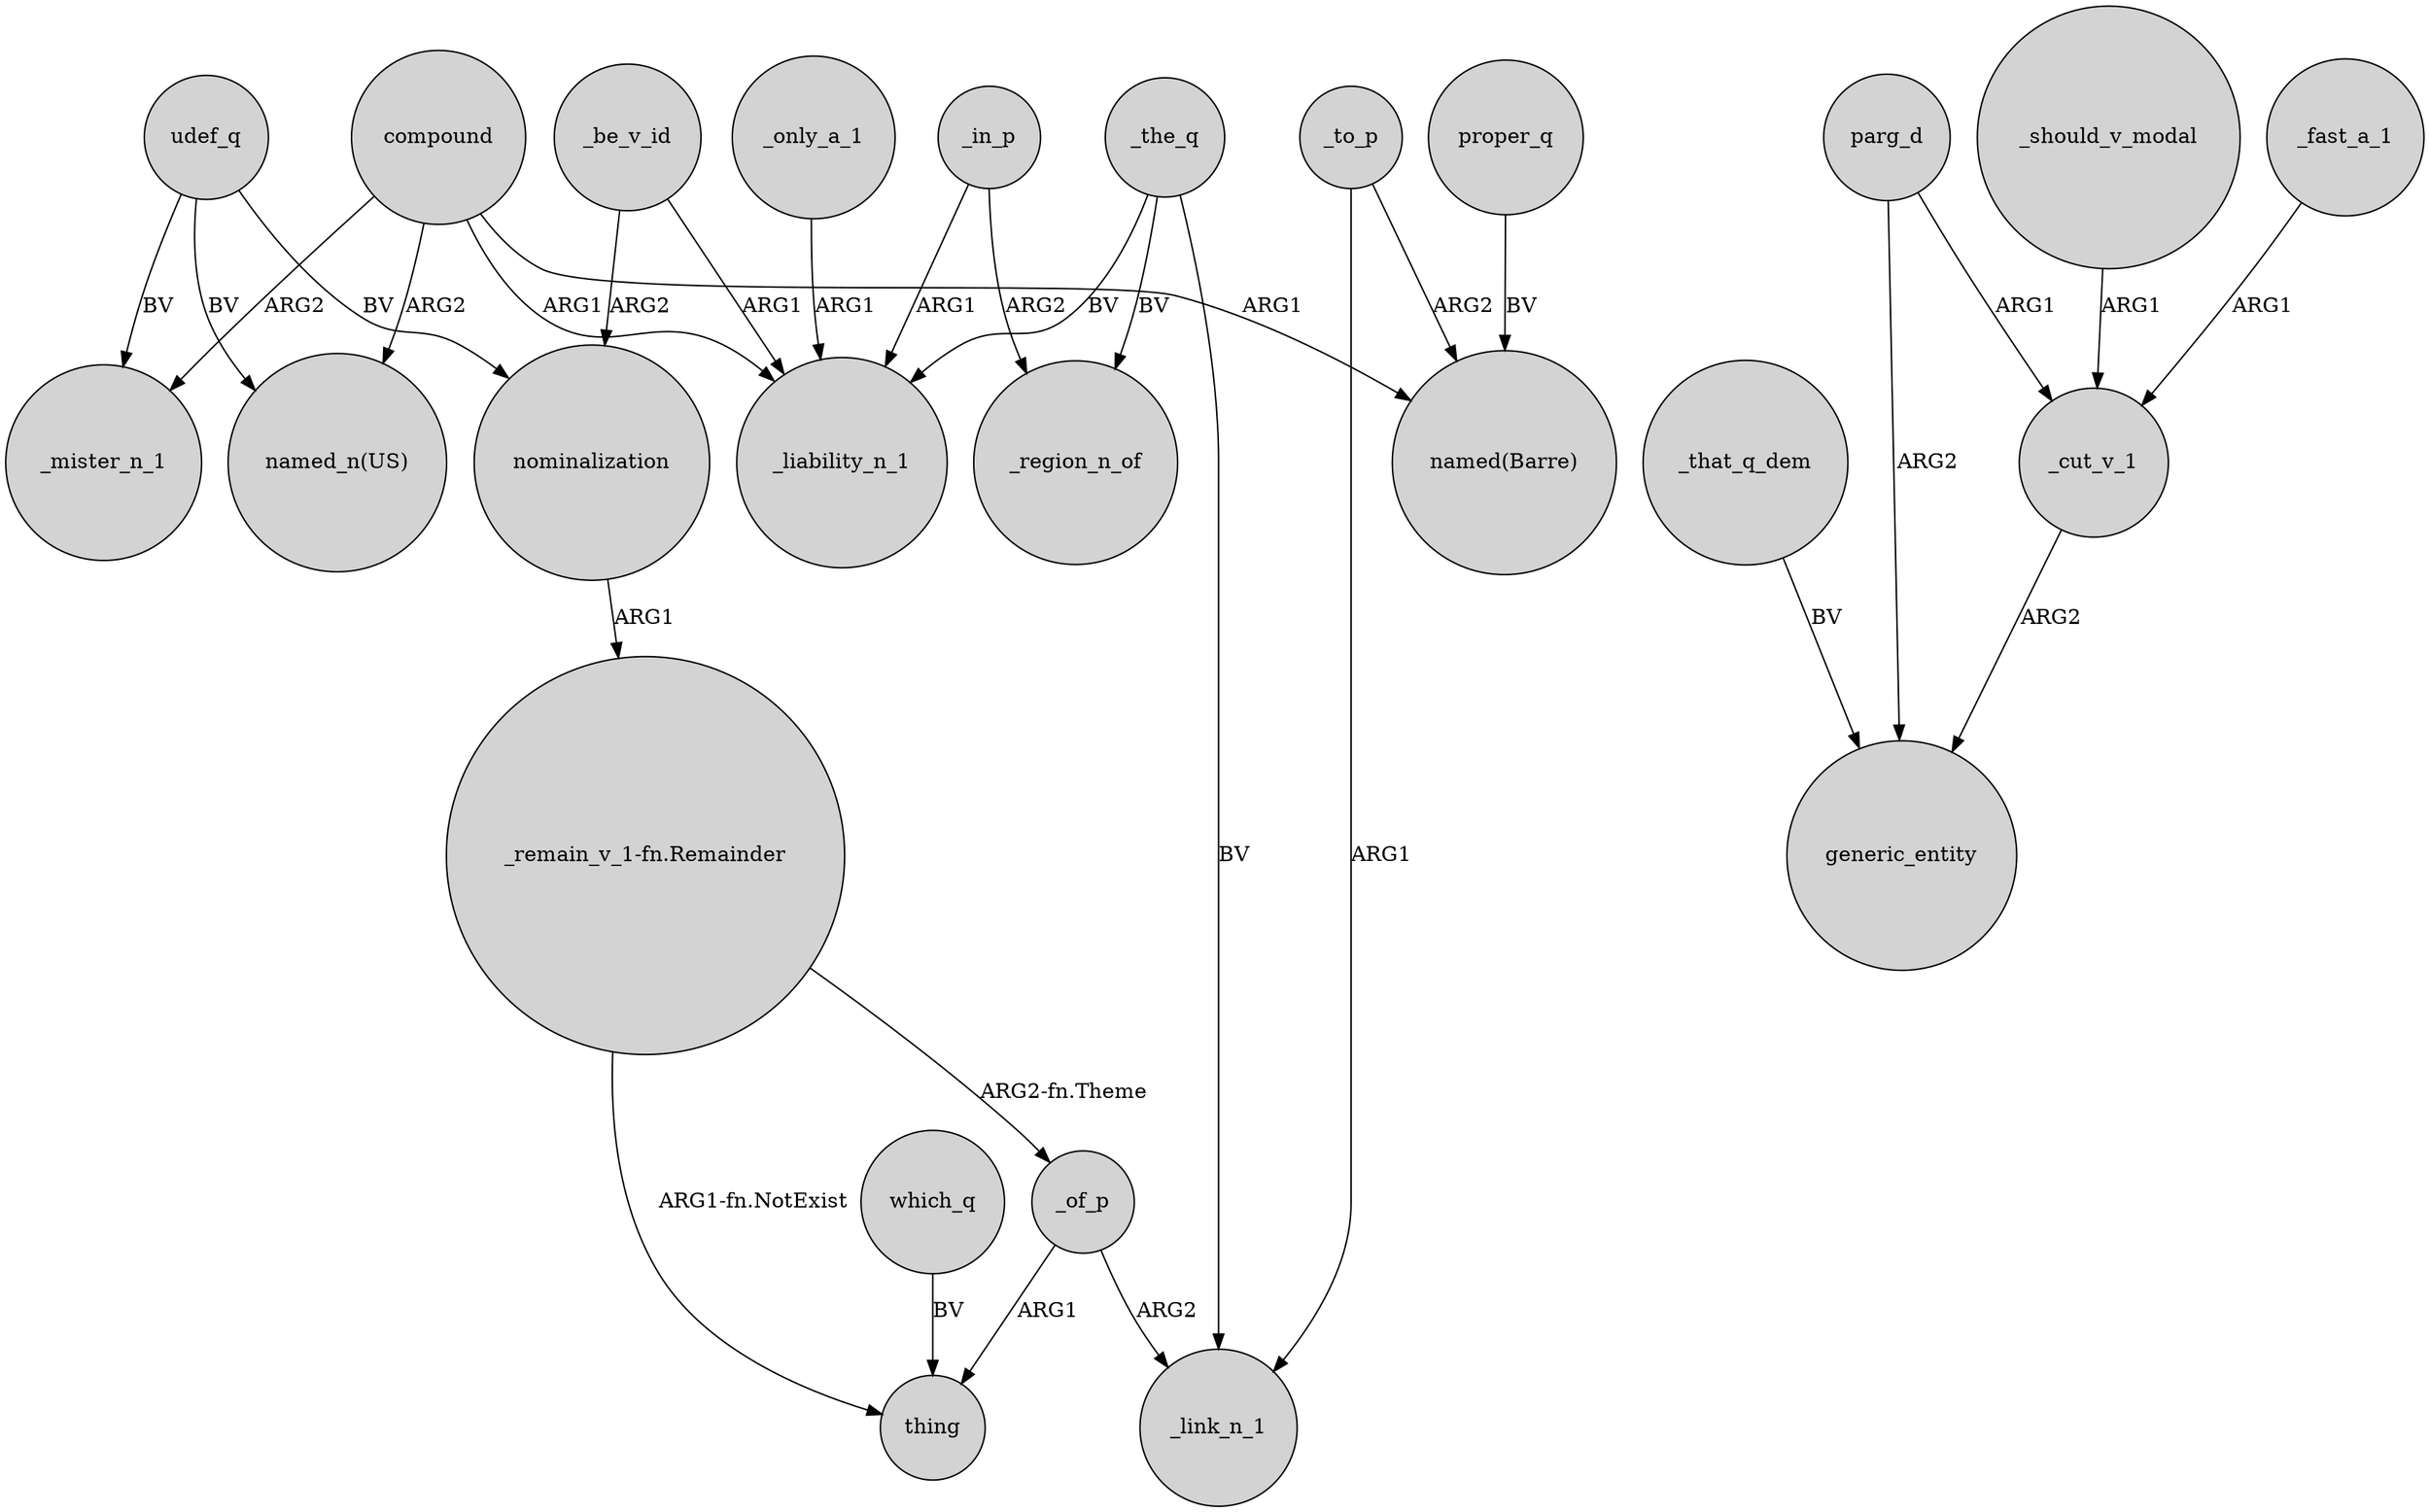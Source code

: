 digraph {
	node [shape=circle style=filled]
	"_remain_v_1-fn.Remainder" -> _of_p [label="ARG2-fn.Theme"]
	udef_q -> "named_n(US)" [label=BV]
	_be_v_id -> _liability_n_1 [label=ARG1]
	compound -> "named(Barre)" [label=ARG1]
	_the_q -> _link_n_1 [label=BV]
	_that_q_dem -> generic_entity [label=BV]
	nominalization -> "_remain_v_1-fn.Remainder" [label=ARG1]
	parg_d -> generic_entity [label=ARG2]
	compound -> _mister_n_1 [label=ARG2]
	_should_v_modal -> _cut_v_1 [label=ARG1]
	udef_q -> _mister_n_1 [label=BV]
	_fast_a_1 -> _cut_v_1 [label=ARG1]
	compound -> "named_n(US)" [label=ARG2]
	proper_q -> "named(Barre)" [label=BV]
	_to_p -> _link_n_1 [label=ARG1]
	_be_v_id -> nominalization [label=ARG2]
	compound -> _liability_n_1 [label=ARG1]
	_of_p -> thing [label=ARG1]
	udef_q -> nominalization [label=BV]
	_in_p -> _liability_n_1 [label=ARG1]
	_to_p -> "named(Barre)" [label=ARG2]
	_only_a_1 -> _liability_n_1 [label=ARG1]
	_in_p -> _region_n_of [label=ARG2]
	_of_p -> _link_n_1 [label=ARG2]
	_cut_v_1 -> generic_entity [label=ARG2]
	"_remain_v_1-fn.Remainder" -> thing [label="ARG1-fn.NotExist"]
	parg_d -> _cut_v_1 [label=ARG1]
	_the_q -> _liability_n_1 [label=BV]
	_the_q -> _region_n_of [label=BV]
	which_q -> thing [label=BV]
}
